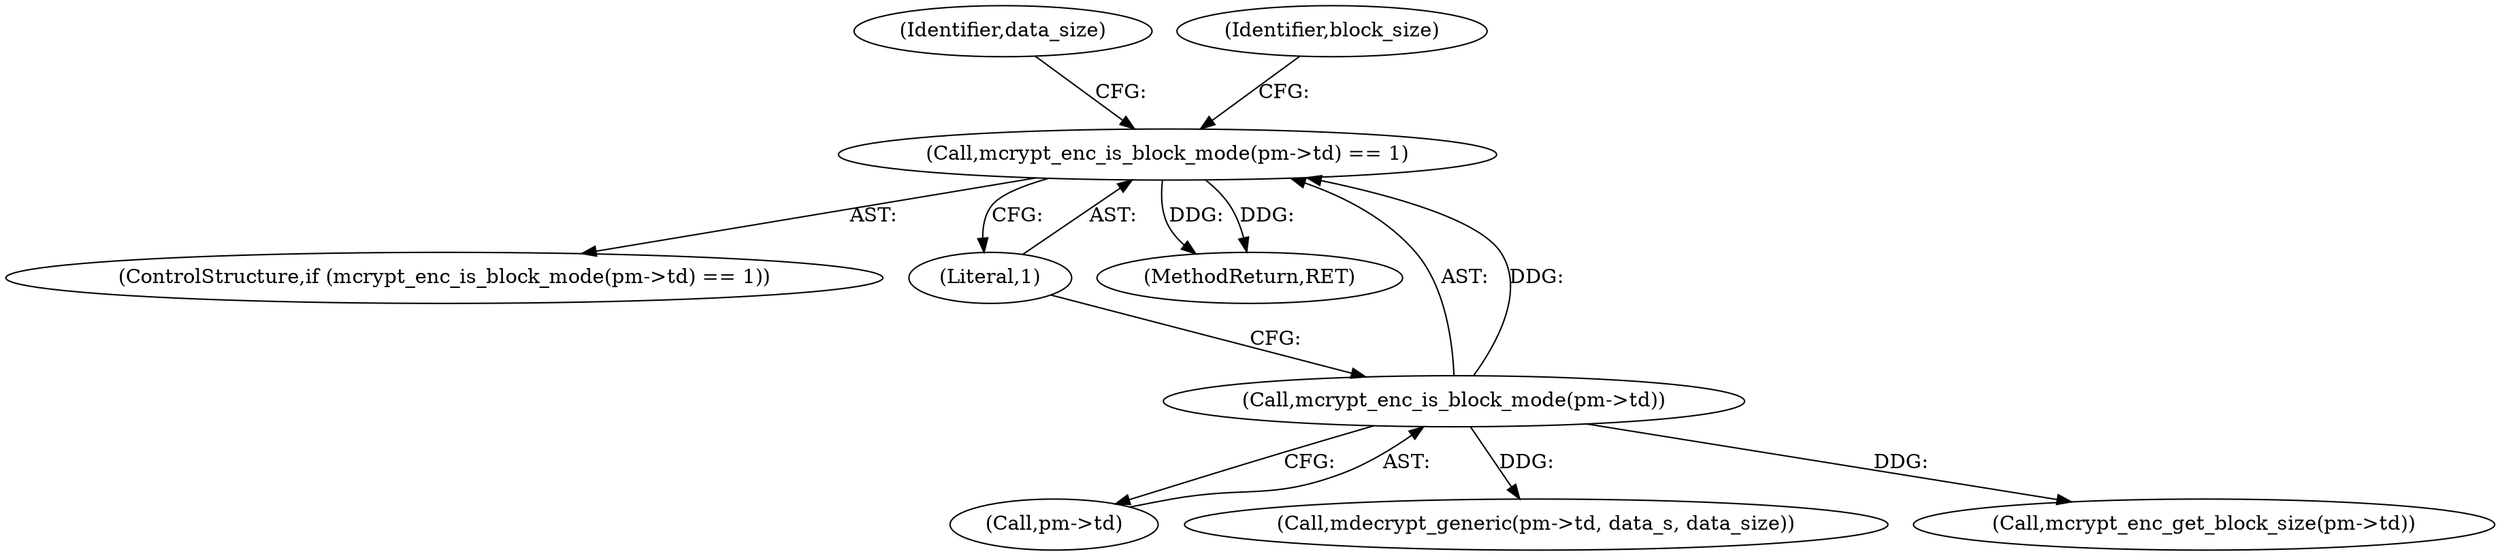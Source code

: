 digraph "0_php-src_6c5211a0cef0cc2854eaa387e0eb036e012904d0?w=1_2@API" {
"1000121" [label="(Call,mcrypt_enc_is_block_mode(pm->td) == 1)"];
"1000122" [label="(Call,mcrypt_enc_is_block_mode(pm->td))"];
"1000122" [label="(Call,mcrypt_enc_is_block_mode(pm->td))"];
"1000168" [label="(Identifier,data_size)"];
"1000121" [label="(Call,mcrypt_enc_is_block_mode(pm->td) == 1)"];
"1000120" [label="(ControlStructure,if (mcrypt_enc_is_block_mode(pm->td) == 1))"];
"1000123" [label="(Call,pm->td)"];
"1000184" [label="(Call,mdecrypt_generic(pm->td, data_s, data_size))"];
"1000130" [label="(Call,mcrypt_enc_get_block_size(pm->td))"];
"1000126" [label="(Literal,1)"];
"1000129" [label="(Identifier,block_size)"];
"1000196" [label="(MethodReturn,RET)"];
"1000121" -> "1000120"  [label="AST: "];
"1000121" -> "1000126"  [label="CFG: "];
"1000122" -> "1000121"  [label="AST: "];
"1000126" -> "1000121"  [label="AST: "];
"1000129" -> "1000121"  [label="CFG: "];
"1000168" -> "1000121"  [label="CFG: "];
"1000121" -> "1000196"  [label="DDG: "];
"1000121" -> "1000196"  [label="DDG: "];
"1000122" -> "1000121"  [label="DDG: "];
"1000122" -> "1000123"  [label="CFG: "];
"1000123" -> "1000122"  [label="AST: "];
"1000126" -> "1000122"  [label="CFG: "];
"1000122" -> "1000130"  [label="DDG: "];
"1000122" -> "1000184"  [label="DDG: "];
}
